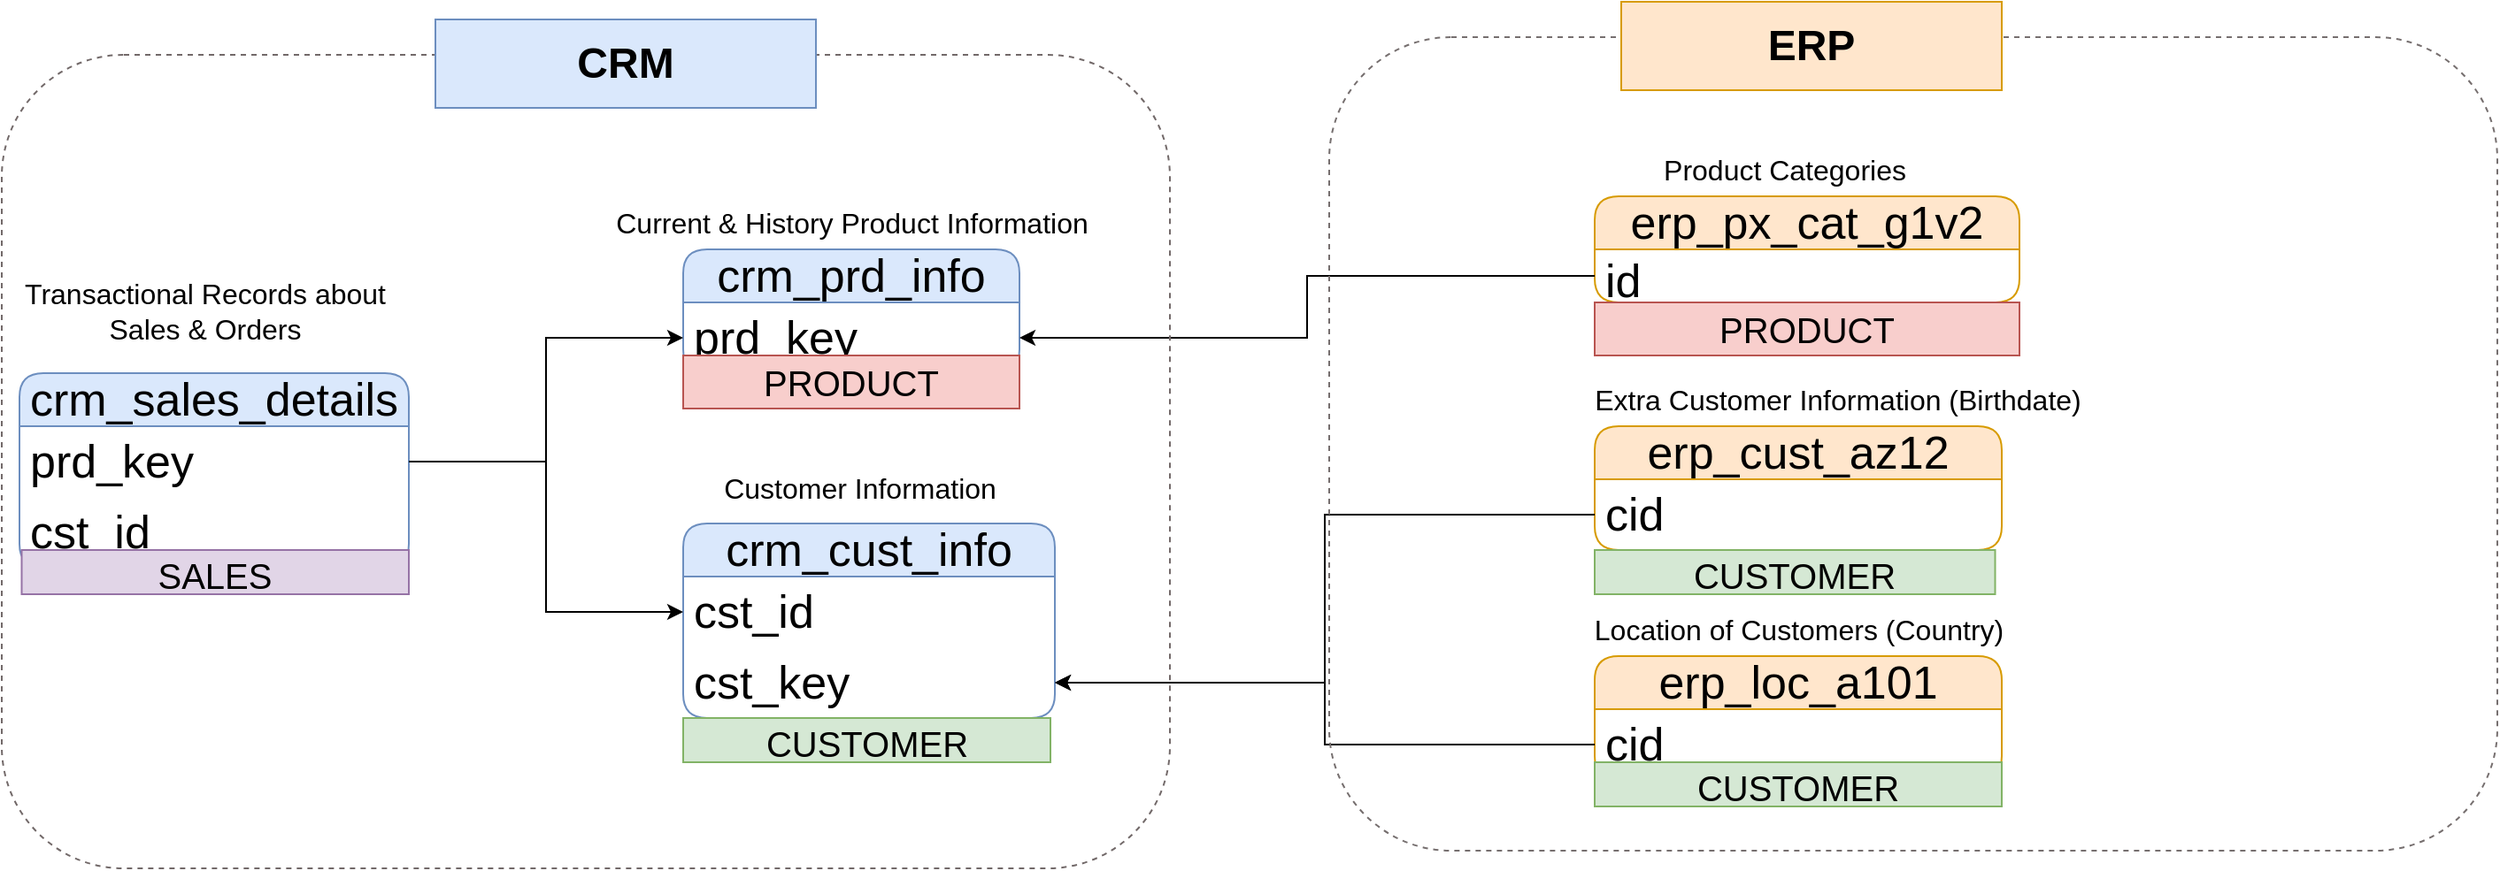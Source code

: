 <mxfile version="28.0.6">
  <diagram name="Page-1" id="-Culryvo8onJGwOgQIYS">
    <mxGraphModel dx="2339" dy="894" grid="1" gridSize="10" guides="1" tooltips="1" connect="1" arrows="1" fold="1" page="1" pageScale="1" pageWidth="850" pageHeight="1100" math="0" shadow="0">
      <root>
        <mxCell id="0" />
        <mxCell id="1" parent="0" />
        <mxCell id="hkD4Jj3ORpivll4lLYiD-1" value="crm_cust_info" style="swimlane;fontStyle=0;childLayout=stackLayout;horizontal=1;startSize=30;horizontalStack=0;resizeParent=1;resizeParentMax=0;resizeLast=0;collapsible=1;marginBottom=0;whiteSpace=wrap;html=1;rounded=1;fillColor=#dae8fc;strokeColor=#6c8ebf;fontSize=26;" parent="1" vertex="1">
          <mxGeometry x="-345" y="495" width="210" height="110" as="geometry" />
        </mxCell>
        <mxCell id="hkD4Jj3ORpivll4lLYiD-2" value="cst_id" style="text;strokeColor=none;fillColor=none;align=left;verticalAlign=middle;spacingLeft=4;spacingRight=4;overflow=hidden;points=[[0,0.5],[1,0.5]];portConstraint=eastwest;rotatable=0;whiteSpace=wrap;html=1;fontSize=26;" parent="hkD4Jj3ORpivll4lLYiD-1" vertex="1">
          <mxGeometry y="30" width="210" height="40" as="geometry" />
        </mxCell>
        <mxCell id="hkD4Jj3ORpivll4lLYiD-11" value="cst_key" style="text;strokeColor=none;fillColor=none;align=left;verticalAlign=middle;spacingLeft=4;spacingRight=4;overflow=hidden;points=[[0,0.5],[1,0.5]];portConstraint=eastwest;rotatable=0;whiteSpace=wrap;html=1;fontSize=26;" parent="hkD4Jj3ORpivll4lLYiD-1" vertex="1">
          <mxGeometry y="70" width="210" height="40" as="geometry" />
        </mxCell>
        <mxCell id="hkD4Jj3ORpivll4lLYiD-7" value="crm_prd_info" style="swimlane;fontStyle=0;childLayout=stackLayout;horizontal=1;startSize=30;horizontalStack=0;resizeParent=1;resizeParentMax=0;resizeLast=0;collapsible=1;marginBottom=0;whiteSpace=wrap;html=1;rounded=1;fillColor=#dae8fc;strokeColor=#6c8ebf;fontSize=26;" parent="1" vertex="1">
          <mxGeometry x="-345" y="340" width="190" height="70" as="geometry" />
        </mxCell>
        <mxCell id="hkD4Jj3ORpivll4lLYiD-8" value="prd_key" style="text;strokeColor=none;fillColor=none;align=left;verticalAlign=middle;spacingLeft=4;spacingRight=4;overflow=hidden;points=[[0,0.5],[1,0.5]];portConstraint=eastwest;rotatable=0;whiteSpace=wrap;html=1;fontSize=26;" parent="hkD4Jj3ORpivll4lLYiD-7" vertex="1">
          <mxGeometry y="30" width="190" height="40" as="geometry" />
        </mxCell>
        <mxCell id="hkD4Jj3ORpivll4lLYiD-9" value="&lt;font style=&quot;font-size: 16px;&quot;&gt;Customer Information&lt;/font&gt;" style="text;html=1;align=center;verticalAlign=middle;whiteSpace=wrap;rounded=0;" parent="1" vertex="1">
          <mxGeometry x="-345" y="460" width="200" height="30" as="geometry" />
        </mxCell>
        <mxCell id="hkD4Jj3ORpivll4lLYiD-12" value="&lt;font style=&quot;font-size: 16px;&quot;&gt;Current &amp;amp; History Product Information&lt;/font&gt;" style="text;html=1;align=center;verticalAlign=middle;whiteSpace=wrap;rounded=0;" parent="1" vertex="1">
          <mxGeometry x="-427.5" y="310" width="355" height="30" as="geometry" />
        </mxCell>
        <mxCell id="hkD4Jj3ORpivll4lLYiD-13" value="crm_sales_details" style="swimlane;fontStyle=0;childLayout=stackLayout;horizontal=1;startSize=30;horizontalStack=0;resizeParent=1;resizeParentMax=0;resizeLast=0;collapsible=1;marginBottom=0;whiteSpace=wrap;html=1;rounded=1;fillColor=#dae8fc;strokeColor=#6c8ebf;fontSize=26;" parent="1" vertex="1">
          <mxGeometry x="-720" y="410" width="220" height="110" as="geometry" />
        </mxCell>
        <mxCell id="hkD4Jj3ORpivll4lLYiD-14" value="prd_key" style="text;strokeColor=none;fillColor=none;align=left;verticalAlign=middle;spacingLeft=4;spacingRight=4;overflow=hidden;points=[[0,0.5],[1,0.5]];portConstraint=eastwest;rotatable=0;whiteSpace=wrap;html=1;fontSize=26;" parent="hkD4Jj3ORpivll4lLYiD-13" vertex="1">
          <mxGeometry y="30" width="220" height="40" as="geometry" />
        </mxCell>
        <mxCell id="hkD4Jj3ORpivll4lLYiD-15" value="cst_id" style="text;strokeColor=none;fillColor=none;align=left;verticalAlign=middle;spacingLeft=4;spacingRight=4;overflow=hidden;points=[[0,0.5],[1,0.5]];portConstraint=eastwest;rotatable=0;whiteSpace=wrap;html=1;fontSize=26;" parent="hkD4Jj3ORpivll4lLYiD-13" vertex="1">
          <mxGeometry y="70" width="220" height="40" as="geometry" />
        </mxCell>
        <mxCell id="hkD4Jj3ORpivll4lLYiD-16" value="&lt;span style=&quot;font-size: 16px;&quot;&gt;Transactional Records about Sales &amp;amp; Orders&lt;/span&gt;" style="text;html=1;align=center;verticalAlign=middle;whiteSpace=wrap;rounded=0;" parent="1" vertex="1">
          <mxGeometry x="-730" y="360" width="230" height="30" as="geometry" />
        </mxCell>
        <mxCell id="hkD4Jj3ORpivll4lLYiD-17" style="edgeStyle=orthogonalEdgeStyle;rounded=0;orthogonalLoop=1;jettySize=auto;html=1;entryX=0;entryY=0.5;entryDx=0;entryDy=0;" parent="1" source="hkD4Jj3ORpivll4lLYiD-14" target="hkD4Jj3ORpivll4lLYiD-8" edge="1">
          <mxGeometry relative="1" as="geometry" />
        </mxCell>
        <mxCell id="hkD4Jj3ORpivll4lLYiD-18" style="edgeStyle=orthogonalEdgeStyle;rounded=0;orthogonalLoop=1;jettySize=auto;html=1;entryX=0;entryY=0.5;entryDx=0;entryDy=0;" parent="1" source="hkD4Jj3ORpivll4lLYiD-14" target="hkD4Jj3ORpivll4lLYiD-2" edge="1">
          <mxGeometry relative="1" as="geometry" />
        </mxCell>
        <mxCell id="hkD4Jj3ORpivll4lLYiD-19" value="erp_px_cat_g1v2" style="swimlane;fontStyle=0;childLayout=stackLayout;horizontal=1;startSize=30;horizontalStack=0;resizeParent=1;resizeParentMax=0;resizeLast=0;collapsible=1;marginBottom=0;whiteSpace=wrap;html=1;rounded=1;fillColor=#ffe6cc;strokeColor=#d79b00;fontSize=26;" parent="1" vertex="1">
          <mxGeometry x="170" y="310" width="240" height="60" as="geometry" />
        </mxCell>
        <mxCell id="hkD4Jj3ORpivll4lLYiD-20" value="id" style="text;strokeColor=none;fillColor=none;align=left;verticalAlign=middle;spacingLeft=4;spacingRight=4;overflow=hidden;points=[[0,0.5],[1,0.5]];portConstraint=eastwest;rotatable=0;whiteSpace=wrap;html=1;fontSize=26;" parent="hkD4Jj3ORpivll4lLYiD-19" vertex="1">
          <mxGeometry y="30" width="240" height="30" as="geometry" />
        </mxCell>
        <mxCell id="hkD4Jj3ORpivll4lLYiD-21" value="erp_cust_az12" style="swimlane;fontStyle=0;childLayout=stackLayout;horizontal=1;startSize=30;horizontalStack=0;resizeParent=1;resizeParentMax=0;resizeLast=0;collapsible=1;marginBottom=0;whiteSpace=wrap;html=1;rounded=1;fillColor=#ffe6cc;strokeColor=#d79b00;fontSize=26;" parent="1" vertex="1">
          <mxGeometry x="170" y="440" width="230" height="70" as="geometry" />
        </mxCell>
        <mxCell id="hkD4Jj3ORpivll4lLYiD-22" value="cid" style="text;strokeColor=none;fillColor=none;align=left;verticalAlign=middle;spacingLeft=4;spacingRight=4;overflow=hidden;points=[[0,0.5],[1,0.5]];portConstraint=eastwest;rotatable=0;whiteSpace=wrap;html=1;fontSize=26;" parent="hkD4Jj3ORpivll4lLYiD-21" vertex="1">
          <mxGeometry y="30" width="230" height="40" as="geometry" />
        </mxCell>
        <mxCell id="hkD4Jj3ORpivll4lLYiD-23" value="erp_loc_a101" style="swimlane;fontStyle=0;childLayout=stackLayout;horizontal=1;startSize=30;horizontalStack=0;resizeParent=1;resizeParentMax=0;resizeLast=0;collapsible=1;marginBottom=0;whiteSpace=wrap;html=1;rounded=1;fillColor=#ffe6cc;strokeColor=#d79b00;fontSize=26;" parent="1" vertex="1">
          <mxGeometry x="170" y="570" width="230" height="70" as="geometry" />
        </mxCell>
        <mxCell id="hkD4Jj3ORpivll4lLYiD-24" value="cid" style="text;strokeColor=none;fillColor=none;align=left;verticalAlign=middle;spacingLeft=4;spacingRight=4;overflow=hidden;points=[[0,0.5],[1,0.5]];portConstraint=eastwest;rotatable=0;whiteSpace=wrap;html=1;fontSize=26;" parent="hkD4Jj3ORpivll4lLYiD-23" vertex="1">
          <mxGeometry y="30" width="230" height="40" as="geometry" />
        </mxCell>
        <mxCell id="hkD4Jj3ORpivll4lLYiD-25" style="edgeStyle=orthogonalEdgeStyle;rounded=0;orthogonalLoop=1;jettySize=auto;html=1;entryX=1;entryY=0.5;entryDx=0;entryDy=0;" parent="1" source="hkD4Jj3ORpivll4lLYiD-20" target="hkD4Jj3ORpivll4lLYiD-8" edge="1">
          <mxGeometry relative="1" as="geometry" />
        </mxCell>
        <mxCell id="hkD4Jj3ORpivll4lLYiD-26" style="edgeStyle=orthogonalEdgeStyle;rounded=0;orthogonalLoop=1;jettySize=auto;html=1;" parent="1" source="hkD4Jj3ORpivll4lLYiD-22" target="hkD4Jj3ORpivll4lLYiD-11" edge="1">
          <mxGeometry relative="1" as="geometry" />
        </mxCell>
        <mxCell id="hkD4Jj3ORpivll4lLYiD-28" style="edgeStyle=orthogonalEdgeStyle;rounded=0;orthogonalLoop=1;jettySize=auto;html=1;entryX=1;entryY=0.5;entryDx=0;entryDy=0;" parent="1" source="hkD4Jj3ORpivll4lLYiD-24" target="hkD4Jj3ORpivll4lLYiD-11" edge="1">
          <mxGeometry relative="1" as="geometry" />
        </mxCell>
        <mxCell id="hkD4Jj3ORpivll4lLYiD-29" value="&lt;span style=&quot;font-size: 16px;&quot;&gt;Product Categories&lt;/span&gt;" style="text;html=1;align=center;verticalAlign=middle;whiteSpace=wrap;rounded=0;" parent="1" vertex="1">
          <mxGeometry x="100" y="280" width="355" height="30" as="geometry" />
        </mxCell>
        <mxCell id="hkD4Jj3ORpivll4lLYiD-30" value="&lt;font style=&quot;font-size: 16px;&quot;&gt;Extra Customer Information (Birthdate)&lt;/font&gt;" style="text;html=1;align=center;verticalAlign=middle;whiteSpace=wrap;rounded=0;" parent="1" vertex="1">
          <mxGeometry x="130" y="410" width="355" height="30" as="geometry" />
        </mxCell>
        <mxCell id="hkD4Jj3ORpivll4lLYiD-31" value="&lt;span style=&quot;font-size: 16px;&quot;&gt;Location of Customers (Country)&lt;/span&gt;" style="text;html=1;align=center;verticalAlign=middle;whiteSpace=wrap;rounded=0;" parent="1" vertex="1">
          <mxGeometry x="107.5" y="540" width="355" height="30" as="geometry" />
        </mxCell>
        <mxCell id="hkD4Jj3ORpivll4lLYiD-32" value="" style="rounded=1;whiteSpace=wrap;html=1;fillColor=none;dashed=1;strokeColor=light-dark(#726969, #ededed);" parent="1" vertex="1">
          <mxGeometry x="-730" y="230" width="660" height="460" as="geometry" />
        </mxCell>
        <mxCell id="hkD4Jj3ORpivll4lLYiD-33" value="" style="rounded=1;whiteSpace=wrap;html=1;fillColor=none;dashed=1;strokeColor=light-dark(#766f6f, #ededed);" parent="1" vertex="1">
          <mxGeometry x="20" y="220" width="660" height="460" as="geometry" />
        </mxCell>
        <mxCell id="hkD4Jj3ORpivll4lLYiD-34" value="&lt;b&gt;&lt;font style=&quot;font-size: 24px;&quot;&gt;CRM&lt;/font&gt;&lt;/b&gt;" style="rounded=0;whiteSpace=wrap;html=1;fillColor=#dae8fc;strokeColor=#6c8ebf;" parent="1" vertex="1">
          <mxGeometry x="-485" y="210" width="215" height="50" as="geometry" />
        </mxCell>
        <mxCell id="hkD4Jj3ORpivll4lLYiD-35" value="&lt;span style=&quot;font-size: 24px;&quot;&gt;&lt;b&gt;ERP&lt;/b&gt;&lt;/span&gt;" style="rounded=0;whiteSpace=wrap;html=1;fillColor=#ffe6cc;strokeColor=#d79b00;" parent="1" vertex="1">
          <mxGeometry x="185" y="200" width="215" height="50" as="geometry" />
        </mxCell>
        <mxCell id="Hw_w2mxAE0hdbDgjPyhB-1" value="&lt;font style=&quot;font-size: 20px;&quot;&gt;PRODUCT&lt;/font&gt;" style="text;html=1;strokeColor=#b85450;fillColor=#f8cecc;align=center;verticalAlign=middle;whiteSpace=wrap;overflow=hidden;rounded=0;" vertex="1" parent="1">
          <mxGeometry x="170" y="370" width="240" height="30" as="geometry" />
        </mxCell>
        <mxCell id="Hw_w2mxAE0hdbDgjPyhB-3" value="&lt;font style=&quot;font-size: 20px;&quot;&gt;PRODUCT&lt;/font&gt;" style="text;html=1;strokeColor=#b85450;fillColor=#f8cecc;align=center;verticalAlign=middle;whiteSpace=wrap;overflow=hidden;rounded=0;" vertex="1" parent="1">
          <mxGeometry x="-345" y="400" width="190" height="30" as="geometry" />
        </mxCell>
        <mxCell id="Hw_w2mxAE0hdbDgjPyhB-4" value="&lt;span style=&quot;font-size: 20px;&quot;&gt;CUSTOMER&lt;/span&gt;" style="text;html=1;strokeColor=#82b366;fillColor=#d5e8d4;align=center;verticalAlign=middle;whiteSpace=wrap;overflow=hidden;rounded=0;" vertex="1" parent="1">
          <mxGeometry x="-345" y="605" width="207.5" height="25" as="geometry" />
        </mxCell>
        <mxCell id="Hw_w2mxAE0hdbDgjPyhB-5" value="&lt;span style=&quot;font-size: 20px;&quot;&gt;CUSTOMER&lt;/span&gt;" style="text;html=1;strokeColor=#82b366;fillColor=#d5e8d4;align=center;verticalAlign=middle;whiteSpace=wrap;overflow=hidden;rounded=0;" vertex="1" parent="1">
          <mxGeometry x="170" y="510" width="226.25" height="25" as="geometry" />
        </mxCell>
        <mxCell id="Hw_w2mxAE0hdbDgjPyhB-6" value="&lt;span style=&quot;font-size: 20px;&quot;&gt;CUSTOMER&lt;/span&gt;" style="text;html=1;strokeColor=#82b366;fillColor=#d5e8d4;align=center;verticalAlign=middle;whiteSpace=wrap;overflow=hidden;rounded=0;" vertex="1" parent="1">
          <mxGeometry x="170" y="630" width="230" height="25" as="geometry" />
        </mxCell>
        <mxCell id="Hw_w2mxAE0hdbDgjPyhB-7" value="&lt;span style=&quot;font-size: 20px;&quot;&gt;SALES&lt;/span&gt;" style="text;html=1;strokeColor=#9673a6;fillColor=#e1d5e7;align=center;verticalAlign=middle;whiteSpace=wrap;overflow=hidden;rounded=0;" vertex="1" parent="1">
          <mxGeometry x="-718.75" y="510" width="218.75" height="25" as="geometry" />
        </mxCell>
      </root>
    </mxGraphModel>
  </diagram>
</mxfile>
